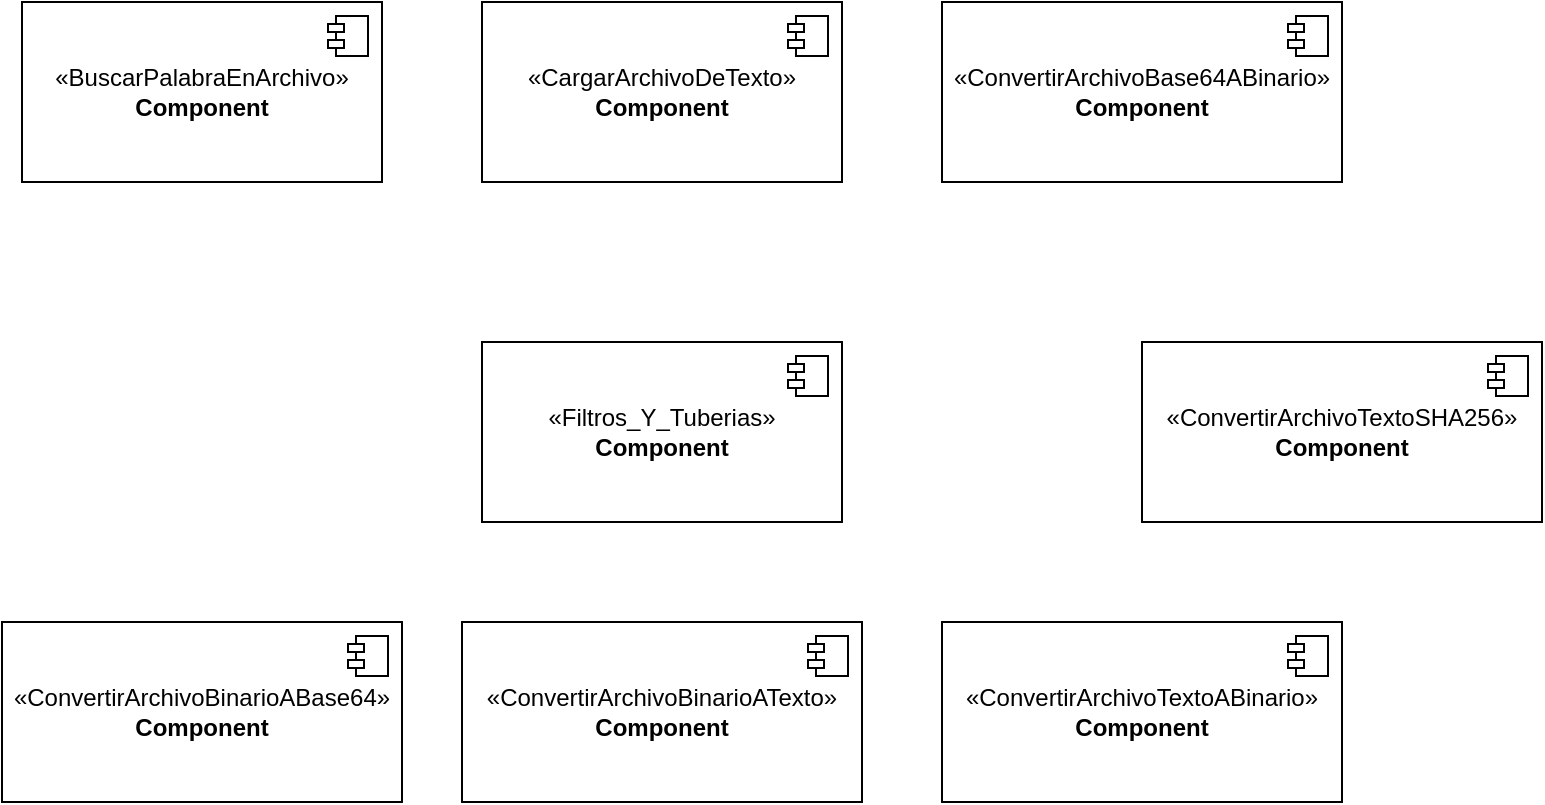 <mxfile version="24.7.16" pages="5">
  <diagram name="Componentes" id="HCl-aaOLpzspnbZgGZc7">
    <mxGraphModel dx="1674" dy="778" grid="1" gridSize="10" guides="1" tooltips="1" connect="1" arrows="1" fold="1" page="1" pageScale="1" pageWidth="827" pageHeight="1169" math="0" shadow="0">
      <root>
        <mxCell id="0" />
        <mxCell id="1" parent="0" />
        <mxCell id="W08IAuDFILZW3C6-sFcc-1" value="«Filtros_Y_Tuberias»&lt;br&gt;&lt;b&gt;Component&lt;/b&gt;" style="html=1;dropTarget=0;whiteSpace=wrap;" vertex="1" parent="1">
          <mxGeometry x="360" y="320" width="180" height="90" as="geometry" />
        </mxCell>
        <mxCell id="W08IAuDFILZW3C6-sFcc-2" value="" style="shape=module;jettyWidth=8;jettyHeight=4;" vertex="1" parent="W08IAuDFILZW3C6-sFcc-1">
          <mxGeometry x="1" width="20" height="20" relative="1" as="geometry">
            <mxPoint x="-27" y="7" as="offset" />
          </mxGeometry>
        </mxCell>
        <UserObject label="«BuscarPalabraEnArchivo»&lt;br&gt;&lt;b&gt;Component&lt;/b&gt;" link="data:page/id,3pd3CMjm8C3dgx9Bb5TQ" id="W08IAuDFILZW3C6-sFcc-3">
          <mxCell style="html=1;dropTarget=0;whiteSpace=wrap;" vertex="1" parent="1">
            <mxGeometry x="130" y="150" width="180" height="90" as="geometry" />
          </mxCell>
        </UserObject>
        <mxCell id="W08IAuDFILZW3C6-sFcc-4" value="" style="shape=module;jettyWidth=8;jettyHeight=4;" vertex="1" parent="W08IAuDFILZW3C6-sFcc-3">
          <mxGeometry x="1" width="20" height="20" relative="1" as="geometry">
            <mxPoint x="-27" y="7" as="offset" />
          </mxGeometry>
        </mxCell>
        <UserObject label="«CargarArchivoDeTexto»&lt;br&gt;&lt;b&gt;Component&lt;/b&gt;" link="data:page/id,GKT5t124oOT2FCgC7MH8" id="W08IAuDFILZW3C6-sFcc-5">
          <mxCell style="html=1;dropTarget=0;whiteSpace=wrap;" vertex="1" parent="1">
            <mxGeometry x="360" y="150" width="180" height="90" as="geometry" />
          </mxCell>
        </UserObject>
        <mxCell id="W08IAuDFILZW3C6-sFcc-6" value="" style="shape=module;jettyWidth=8;jettyHeight=4;" vertex="1" parent="W08IAuDFILZW3C6-sFcc-5">
          <mxGeometry x="1" width="20" height="20" relative="1" as="geometry">
            <mxPoint x="-27" y="7" as="offset" />
          </mxGeometry>
        </mxCell>
        <UserObject label="«ConvertirArchivoBase64ABinario»&lt;br&gt;&lt;b&gt;Component&lt;/b&gt;" link="data:page/id,5Xm73NCzNrAsuGrceJZW" id="W08IAuDFILZW3C6-sFcc-7">
          <mxCell style="html=1;dropTarget=0;whiteSpace=wrap;" vertex="1" parent="1">
            <mxGeometry x="590" y="150" width="200" height="90" as="geometry" />
          </mxCell>
        </UserObject>
        <mxCell id="W08IAuDFILZW3C6-sFcc-8" value="" style="shape=module;jettyWidth=8;jettyHeight=4;" vertex="1" parent="W08IAuDFILZW3C6-sFcc-7">
          <mxGeometry x="1" width="20" height="20" relative="1" as="geometry">
            <mxPoint x="-27" y="7" as="offset" />
          </mxGeometry>
        </mxCell>
        <mxCell id="W08IAuDFILZW3C6-sFcc-9" value="«ConvertirArchivoBinarioABase64»&lt;br&gt;&lt;b&gt;Component&lt;/b&gt;" style="html=1;dropTarget=0;whiteSpace=wrap;" vertex="1" parent="1">
          <mxGeometry x="120" y="460" width="200" height="90" as="geometry" />
        </mxCell>
        <mxCell id="W08IAuDFILZW3C6-sFcc-10" value="" style="shape=module;jettyWidth=8;jettyHeight=4;" vertex="1" parent="W08IAuDFILZW3C6-sFcc-9">
          <mxGeometry x="1" width="20" height="20" relative="1" as="geometry">
            <mxPoint x="-27" y="7" as="offset" />
          </mxGeometry>
        </mxCell>
        <mxCell id="W08IAuDFILZW3C6-sFcc-11" value="«ConvertirArchivoBinarioATexto»&lt;br&gt;&lt;b&gt;Component&lt;/b&gt;" style="html=1;dropTarget=0;whiteSpace=wrap;" vertex="1" parent="1">
          <mxGeometry x="350" y="460" width="200" height="90" as="geometry" />
        </mxCell>
        <mxCell id="W08IAuDFILZW3C6-sFcc-12" value="" style="shape=module;jettyWidth=8;jettyHeight=4;" vertex="1" parent="W08IAuDFILZW3C6-sFcc-11">
          <mxGeometry x="1" width="20" height="20" relative="1" as="geometry">
            <mxPoint x="-27" y="7" as="offset" />
          </mxGeometry>
        </mxCell>
        <mxCell id="W08IAuDFILZW3C6-sFcc-13" value="«ConvertirArchivoTextoABinario»&lt;br&gt;&lt;b&gt;Component&lt;/b&gt;" style="html=1;dropTarget=0;whiteSpace=wrap;" vertex="1" parent="1">
          <mxGeometry x="590" y="460" width="200" height="90" as="geometry" />
        </mxCell>
        <mxCell id="W08IAuDFILZW3C6-sFcc-14" value="" style="shape=module;jettyWidth=8;jettyHeight=4;" vertex="1" parent="W08IAuDFILZW3C6-sFcc-13">
          <mxGeometry x="1" width="20" height="20" relative="1" as="geometry">
            <mxPoint x="-27" y="7" as="offset" />
          </mxGeometry>
        </mxCell>
        <mxCell id="W08IAuDFILZW3C6-sFcc-15" value="«ConvertirArchivoTextoSHA256»&lt;br&gt;&lt;b&gt;Component&lt;/b&gt;" style="html=1;dropTarget=0;whiteSpace=wrap;" vertex="1" parent="1">
          <mxGeometry x="690" y="320" width="200" height="90" as="geometry" />
        </mxCell>
        <mxCell id="W08IAuDFILZW3C6-sFcc-16" value="" style="shape=module;jettyWidth=8;jettyHeight=4;" vertex="1" parent="W08IAuDFILZW3C6-sFcc-15">
          <mxGeometry x="1" width="20" height="20" relative="1" as="geometry">
            <mxPoint x="-27" y="7" as="offset" />
          </mxGeometry>
        </mxCell>
      </root>
    </mxGraphModel>
  </diagram>
  <diagram id="3pd3CMjm8C3dgx9Bb5TQ" name="BuscarPalabraEnArchivo">
    <mxGraphModel dx="1674" dy="778" grid="1" gridSize="10" guides="1" tooltips="1" connect="1" arrows="1" fold="1" page="1" pageScale="1" pageWidth="827" pageHeight="1169" math="0" shadow="0">
      <root>
        <mxCell id="0" />
        <mxCell id="1" parent="0" />
        <mxCell id="nRxKaAdVgaboDQcOBNCK-5" value="BuscarPalabraEnArchivoTexto" style="swimlane;fontStyle=0;childLayout=stackLayout;horizontal=1;startSize=26;fillColor=none;horizontalStack=0;resizeParent=1;resizeParentMax=0;resizeLast=0;collapsible=1;marginBottom=0;whiteSpace=wrap;html=1;" vertex="1" parent="1">
          <mxGeometry x="230" y="250" width="310" height="52" as="geometry" />
        </mxCell>
        <mxCell id="nRxKaAdVgaboDQcOBNCK-6" value="+ Buscar(inputFile: FileInfo, palabra: string?): FileInfo" style="text;strokeColor=none;fillColor=none;align=left;verticalAlign=top;spacingLeft=4;spacingRight=4;overflow=hidden;rotatable=0;points=[[0,0.5],[1,0.5]];portConstraint=eastwest;whiteSpace=wrap;html=1;" vertex="1" parent="nRxKaAdVgaboDQcOBNCK-5">
          <mxGeometry y="26" width="310" height="26" as="geometry" />
        </mxCell>
      </root>
    </mxGraphModel>
  </diagram>
  <diagram id="GKT5t124oOT2FCgC7MH8" name="CargarArchivoDeTexto">
    <mxGraphModel dx="1674" dy="778" grid="1" gridSize="10" guides="1" tooltips="1" connect="1" arrows="1" fold="1" page="1" pageScale="1" pageWidth="827" pageHeight="1169" math="0" shadow="0">
      <root>
        <mxCell id="0" />
        <mxCell id="1" parent="0" />
        <mxCell id="0ot3Yw_L1tm__mziLLJD-1" value="CargarArchivoDeTexto " style="swimlane;fontStyle=0;childLayout=stackLayout;horizontal=1;startSize=26;fillColor=none;horizontalStack=0;resizeParent=1;resizeParentMax=0;resizeLast=0;collapsible=1;marginBottom=0;whiteSpace=wrap;html=1;" vertex="1" parent="1">
          <mxGeometry x="344" y="250" width="210" height="52" as="geometry" />
        </mxCell>
        <mxCell id="0ot3Yw_L1tm__mziLLJD-2" value="+ Cargar(inputFile: FileInfo): FileInfo" style="text;strokeColor=none;fillColor=none;align=left;verticalAlign=top;spacingLeft=4;spacingRight=4;overflow=hidden;rotatable=0;points=[[0,0.5],[1,0.5]];portConstraint=eastwest;whiteSpace=wrap;html=1;" vertex="1" parent="0ot3Yw_L1tm__mziLLJD-1">
          <mxGeometry y="26" width="210" height="26" as="geometry" />
        </mxCell>
      </root>
    </mxGraphModel>
  </diagram>
  <diagram id="5Xm73NCzNrAsuGrceJZW" name="ConvertirArchivoBase64ABinario">
    <mxGraphModel dx="1674" dy="778" grid="1" gridSize="10" guides="1" tooltips="1" connect="1" arrows="1" fold="1" page="1" pageScale="1" pageWidth="827" pageHeight="1169" math="0" shadow="0">
      <root>
        <mxCell id="0" />
        <mxCell id="1" parent="0" />
        <mxCell id="y5Ou5PIKnvKZz3uWWhhc-1" value="ConvertirArchivoBase64ABinario " style="swimlane;fontStyle=0;childLayout=stackLayout;horizontal=1;startSize=26;fillColor=none;horizontalStack=0;resizeParent=1;resizeParentMax=0;resizeLast=0;collapsible=1;marginBottom=0;whiteSpace=wrap;html=1;" vertex="1" parent="1">
          <mxGeometry x="300" y="250" width="260" height="52" as="geometry" />
        </mxCell>
        <mxCell id="y5Ou5PIKnvKZz3uWWhhc-2" value="+ Convertir(inputFile: FileInfo): FileInfo" style="text;strokeColor=none;fillColor=none;align=left;verticalAlign=top;spacingLeft=4;spacingRight=4;overflow=hidden;rotatable=0;points=[[0,0.5],[1,0.5]];portConstraint=eastwest;whiteSpace=wrap;html=1;" vertex="1" parent="y5Ou5PIKnvKZz3uWWhhc-1">
          <mxGeometry y="26" width="260" height="26" as="geometry" />
        </mxCell>
      </root>
    </mxGraphModel>
  </diagram>
  <diagram id="IWDOe-9Vouo7_u_eD-Q8" name="ConvertirArchivoBinarioABase64">
    <mxGraphModel dx="1674" dy="778" grid="1" gridSize="10" guides="1" tooltips="1" connect="1" arrows="1" fold="1" page="1" pageScale="1" pageWidth="827" pageHeight="1169" math="0" shadow="0">
      <root>
        <mxCell id="0" />
        <mxCell id="1" parent="0" />
        <mxCell id="I6h59Nejr04FWkLmDZeq-1" value="ConvertirArchivoBase64ABinario " style="swimlane;fontStyle=0;childLayout=stackLayout;horizontal=1;startSize=26;fillColor=none;horizontalStack=0;resizeParent=1;resizeParentMax=0;resizeLast=0;collapsible=1;marginBottom=0;whiteSpace=wrap;html=1;" vertex="1" parent="1">
          <mxGeometry x="300" y="250" width="260" height="52" as="geometry" />
        </mxCell>
        <mxCell id="I6h59Nejr04FWkLmDZeq-2" value="+ Convertir(inputFile: FileInfo): FileInfo" style="text;strokeColor=none;fillColor=none;align=left;verticalAlign=top;spacingLeft=4;spacingRight=4;overflow=hidden;rotatable=0;points=[[0,0.5],[1,0.5]];portConstraint=eastwest;whiteSpace=wrap;html=1;" vertex="1" parent="I6h59Nejr04FWkLmDZeq-1">
          <mxGeometry y="26" width="260" height="26" as="geometry" />
        </mxCell>
      </root>
    </mxGraphModel>
  </diagram>
</mxfile>

